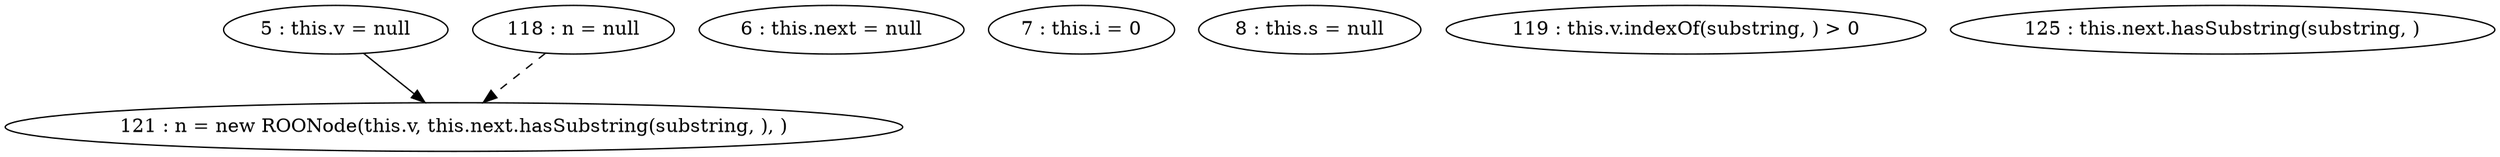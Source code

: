 digraph G {
"5 : this.v = null"
"5 : this.v = null" -> "121 : n = new ROONode(this.v, this.next.hasSubstring(substring, ), )"
"6 : this.next = null"
"7 : this.i = 0"
"8 : this.s = null"
"118 : n = null"
"118 : n = null" -> "121 : n = new ROONode(this.v, this.next.hasSubstring(substring, ), )" [style=dashed]
"119 : this.v.indexOf(substring, ) > 0"
"121 : n = new ROONode(this.v, this.next.hasSubstring(substring, ), )"
"125 : this.next.hasSubstring(substring, )"
}